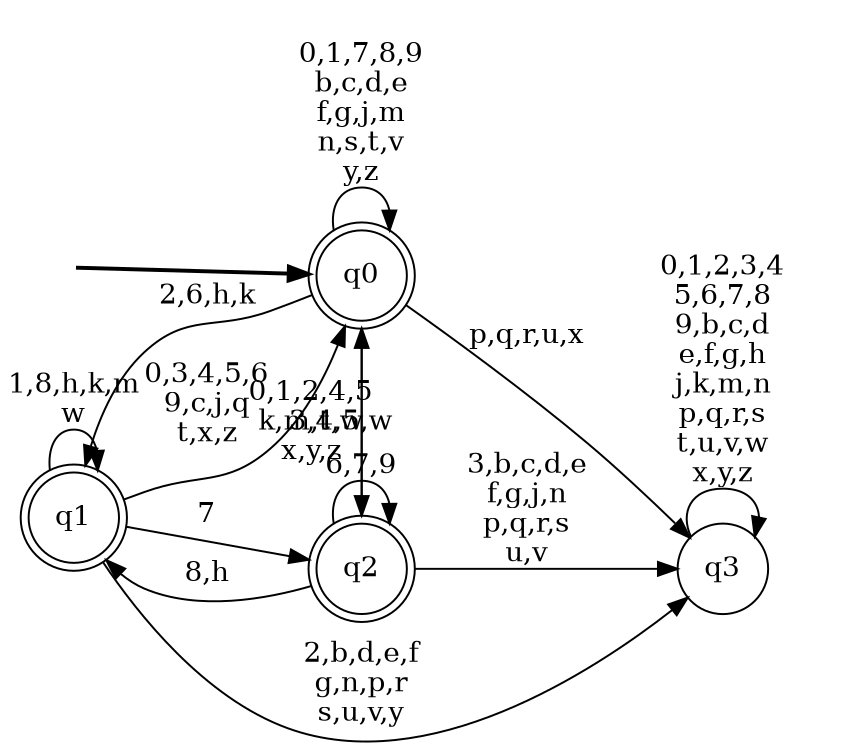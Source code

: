 digraph BlueStar {
__start0 [style = invis, shape = none, label = "", width = 0, height = 0];

rankdir=LR;
size="8,5";

s0 [style="rounded,filled", color="black", fillcolor="white" shape="doublecircle", label="q0"];
s1 [style="rounded,filled", color="black", fillcolor="white" shape="doublecircle", label="q1"];
s2 [style="rounded,filled", color="black", fillcolor="white" shape="doublecircle", label="q2"];
s3 [style="filled", color="black", fillcolor="white" shape="circle", label="q3"];
subgraph cluster_main { 
	graph [pad=".75", ranksep="0.15", nodesep="0.15"];
	 style=invis; 
	__start0 -> s0 [penwidth=2];
}
s0 -> s0 [label="0,1,7,8,9\nb,c,d,e\nf,g,j,m\nn,s,t,v\ny,z"];
s0 -> s1 [label="2,6,h,k"];
s0 -> s2 [label="3,4,5,w"];
s0 -> s3 [label="p,q,r,u,x"];
s1 -> s0 [label="0,3,4,5,6\n9,c,j,q\nt,x,z"];
s1 -> s1 [label="1,8,h,k,m\nw"];
s1 -> s2 [label="7"];
s1 -> s3 [label="2,b,d,e,f\ng,n,p,r\ns,u,v,y"];
s2 -> s0 [label="0,1,2,4,5\nk,m,t,w\nx,y,z"];
s2 -> s1 [label="8,h"];
s2 -> s2 [label="6,7,9"];
s2 -> s3 [label="3,b,c,d,e\nf,g,j,n\np,q,r,s\nu,v"];
s3 -> s3 [label="0,1,2,3,4\n5,6,7,8\n9,b,c,d\ne,f,g,h\nj,k,m,n\np,q,r,s\nt,u,v,w\nx,y,z"];

}
